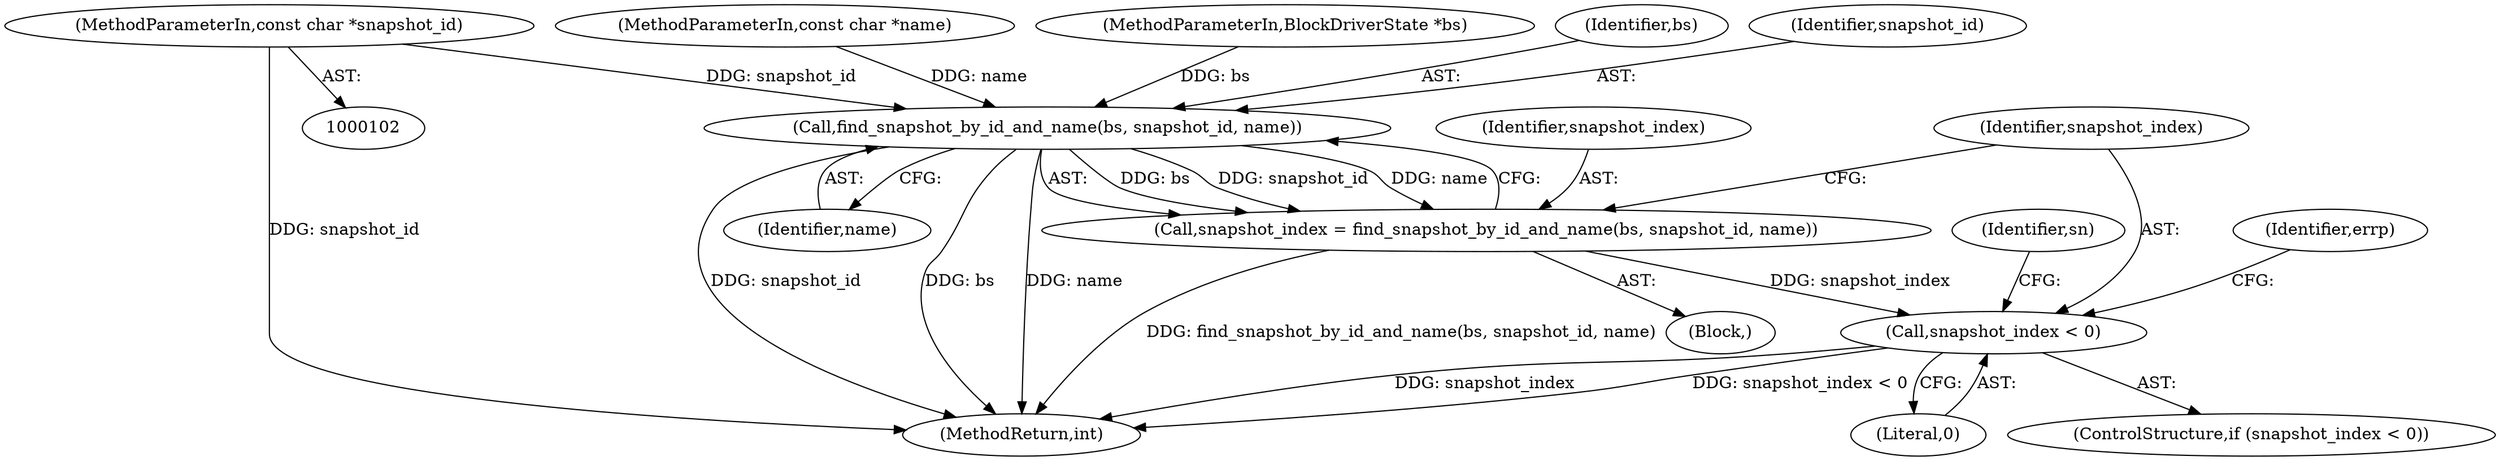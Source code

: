 digraph "0_qemu_6a83f8b5bec6f59e56cc49bd49e4c3f8f805d56f@pointer" {
"1000104" [label="(MethodParameterIn,const char *snapshot_id)"];
"1000126" [label="(Call,find_snapshot_by_id_and_name(bs, snapshot_id, name))"];
"1000124" [label="(Call,snapshot_index = find_snapshot_by_id_and_name(bs, snapshot_id, name))"];
"1000131" [label="(Call,snapshot_index < 0)"];
"1000129" [label="(Identifier,name)"];
"1000128" [label="(Identifier,snapshot_id)"];
"1000105" [label="(MethodParameterIn,const char *name)"];
"1000103" [label="(MethodParameterIn,BlockDriverState *bs)"];
"1000136" [label="(Identifier,errp)"];
"1000133" [label="(Literal,0)"];
"1000125" [label="(Identifier,snapshot_index)"];
"1000178" [label="(MethodReturn,int)"];
"1000126" [label="(Call,find_snapshot_by_id_and_name(bs, snapshot_id, name))"];
"1000104" [label="(MethodParameterIn,const char *snapshot_id)"];
"1000142" [label="(Identifier,sn)"];
"1000107" [label="(Block,)"];
"1000131" [label="(Call,snapshot_index < 0)"];
"1000127" [label="(Identifier,bs)"];
"1000124" [label="(Call,snapshot_index = find_snapshot_by_id_and_name(bs, snapshot_id, name))"];
"1000130" [label="(ControlStructure,if (snapshot_index < 0))"];
"1000132" [label="(Identifier,snapshot_index)"];
"1000104" -> "1000102"  [label="AST: "];
"1000104" -> "1000178"  [label="DDG: snapshot_id"];
"1000104" -> "1000126"  [label="DDG: snapshot_id"];
"1000126" -> "1000124"  [label="AST: "];
"1000126" -> "1000129"  [label="CFG: "];
"1000127" -> "1000126"  [label="AST: "];
"1000128" -> "1000126"  [label="AST: "];
"1000129" -> "1000126"  [label="AST: "];
"1000124" -> "1000126"  [label="CFG: "];
"1000126" -> "1000178"  [label="DDG: bs"];
"1000126" -> "1000178"  [label="DDG: name"];
"1000126" -> "1000178"  [label="DDG: snapshot_id"];
"1000126" -> "1000124"  [label="DDG: bs"];
"1000126" -> "1000124"  [label="DDG: snapshot_id"];
"1000126" -> "1000124"  [label="DDG: name"];
"1000103" -> "1000126"  [label="DDG: bs"];
"1000105" -> "1000126"  [label="DDG: name"];
"1000124" -> "1000107"  [label="AST: "];
"1000125" -> "1000124"  [label="AST: "];
"1000132" -> "1000124"  [label="CFG: "];
"1000124" -> "1000178"  [label="DDG: find_snapshot_by_id_and_name(bs, snapshot_id, name)"];
"1000124" -> "1000131"  [label="DDG: snapshot_index"];
"1000131" -> "1000130"  [label="AST: "];
"1000131" -> "1000133"  [label="CFG: "];
"1000132" -> "1000131"  [label="AST: "];
"1000133" -> "1000131"  [label="AST: "];
"1000136" -> "1000131"  [label="CFG: "];
"1000142" -> "1000131"  [label="CFG: "];
"1000131" -> "1000178"  [label="DDG: snapshot_index"];
"1000131" -> "1000178"  [label="DDG: snapshot_index < 0"];
}
